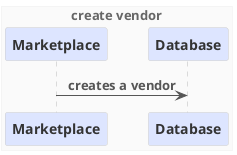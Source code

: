 @startuml
skinparam BackgroundColor #white
skinparam Shadowing false
skinparam SequenceMessageAlign center
skinparam DefaultFontName Arial
skinparam DefaultFontStyle bold
skinparam DefaultFontColor #333333
skinparam NoteBackgroundColor #fbfb77
skinparam NoteBorderColor #cbcb47
skinparam NoteBackgroundColor #ffffcd
skinparam NoteBorderColor #a9a980
skinparam NoteFontColor #676735
skinparam NoteFontStyle italic
skinparam SequenceArrowColor #555555
skinparam SequenceArrowFontColor #555555
skinparam SequenceArrowFontStyle none
skinparam SequenceBoxBackgroundColor #fafafa
skinparam SequenceBoxBorderColor #eeeeee
skinparam SequenceBoxFontColor #666666
skinparam SequenceBoxFontSize 12
skinparam SequenceBoxFontStyle italic
skinparam ParticipantBackgroundColor #dde5ff
skinparam ParticipantBorderColor #cccccc
skinparam ParticipantFontColor #333333
skinparam ParticipantFontStyle bold
skinparam DatabaseBackgroundColor #df4646
skinparam DatabaseFontColor #red
skinparam DatabaseFontStyle bold
skinparam EntityBackgroundColor #999999
skinparam SequenceLifeLineBorderColor #bbbbbb
box "create vendor"
  participant "Marketplace" as Marketplace
  participant "Database" as Database
end box
Marketplace -> Database : <b>creates a vendor</b>
@enduml
